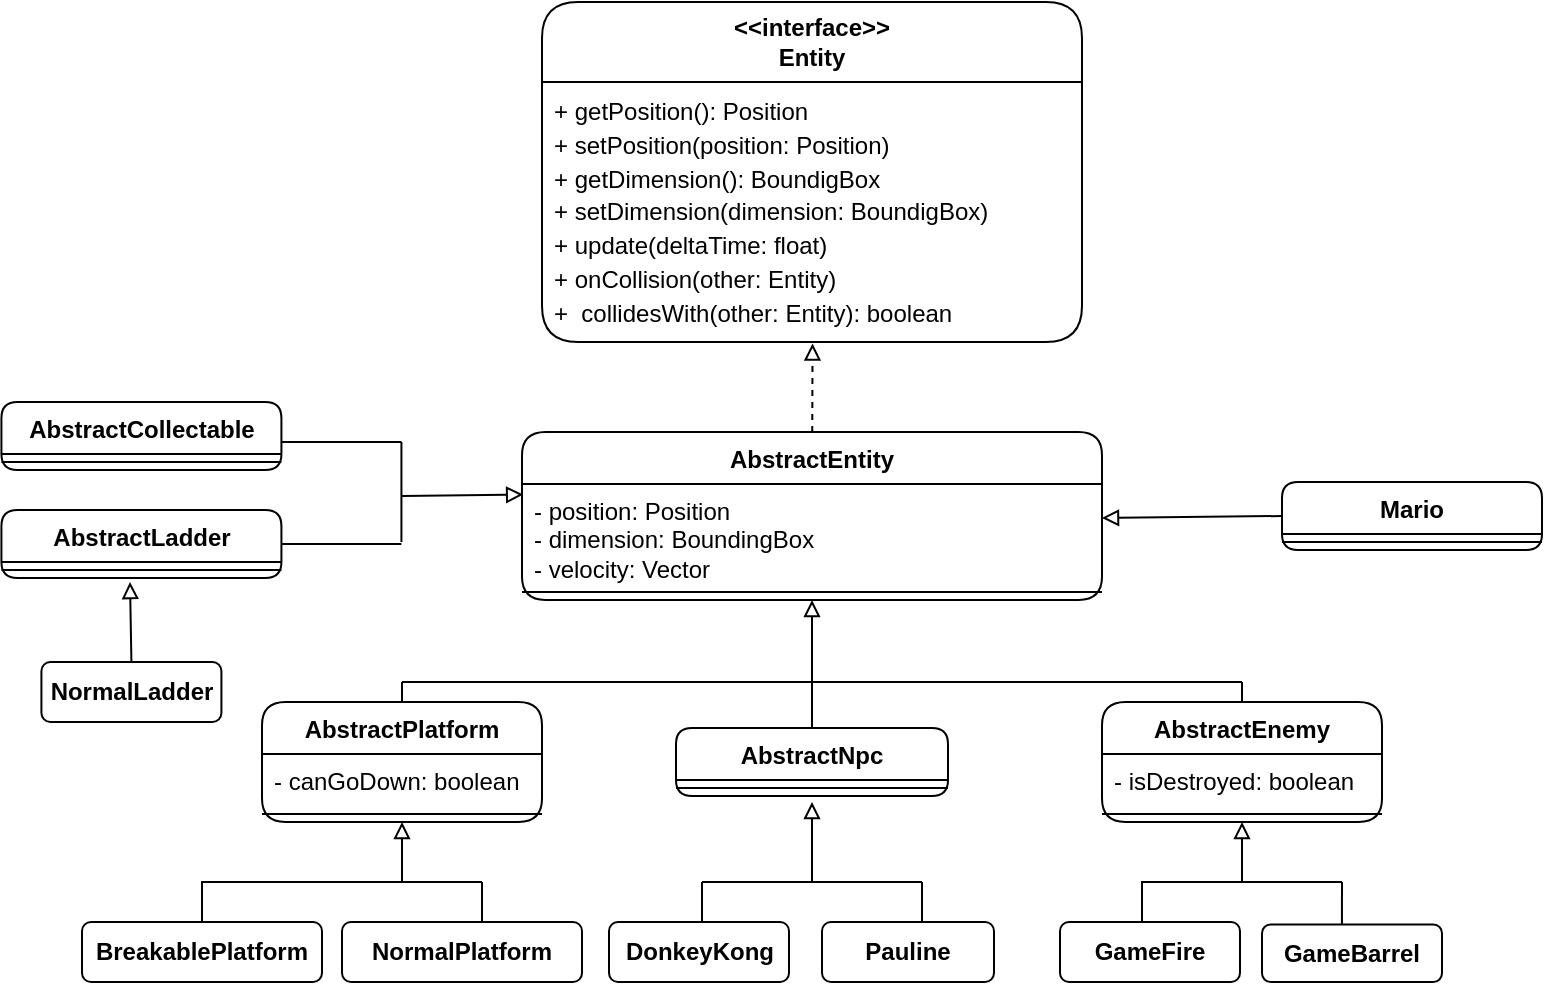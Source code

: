 <mxfile version="28.0.4">
  <diagram name="Pagina-1" id="3Gkn7SsFIYb0ILNbLmdK">
    <mxGraphModel dx="795" dy="438" grid="1" gridSize="10" guides="1" tooltips="1" connect="1" arrows="1" fold="1" page="1" pageScale="1" pageWidth="827" pageHeight="1169" math="0" shadow="0">
      <root>
        <mxCell id="0" />
        <mxCell id="1" parent="0" />
        <mxCell id="lYfuaX99gXlzCmM3e0-U-5" value="&lt;b&gt;&amp;lt;&amp;lt;interface&amp;gt;&amp;gt;&lt;/b&gt;&lt;div&gt;&lt;b&gt;Entity&lt;/b&gt;&lt;/div&gt;" style="swimlane;fontStyle=0;childLayout=stackLayout;horizontal=1;startSize=40;fillColor=none;horizontalStack=0;resizeParent=1;resizeParentMax=0;resizeLast=0;collapsible=1;marginBottom=0;whiteSpace=wrap;html=1;rounded=1;" parent="1" vertex="1">
          <mxGeometry x="290" width="270" height="170" as="geometry" />
        </mxCell>
        <mxCell id="lYfuaX99gXlzCmM3e0-U-8" value="&lt;div style=&quot;line-height: 140%;&quot;&gt;&lt;div&gt;+ getPosition(): Position&lt;/div&gt;&lt;div&gt;+ setPosition(position: Position)&lt;/div&gt;&lt;div&gt;+ getDimension(): BoundigBox&lt;/div&gt;&lt;div&gt;+ setDimension(dimension: BoundigBox)&lt;/div&gt;&lt;div&gt;+ update(deltaTime: float)&lt;/div&gt;&lt;div&gt;+ onCollision(other: Entity)&lt;/div&gt;&lt;div&gt;+&amp;nbsp; collidesWith(other: Entity): boolean&lt;/div&gt;&lt;/div&gt;" style="text;strokeColor=none;fillColor=none;align=left;verticalAlign=top;spacingLeft=4;spacingRight=4;overflow=hidden;rotatable=0;points=[[0,0.5],[1,0.5]];portConstraint=eastwest;whiteSpace=wrap;html=1;" parent="lYfuaX99gXlzCmM3e0-U-5" vertex="1">
          <mxGeometry y="40" width="270" height="130" as="geometry" />
        </mxCell>
        <mxCell id="lYfuaX99gXlzCmM3e0-U-14" value="AbstractCollectable" style="swimlane;fontStyle=1;align=center;verticalAlign=top;childLayout=stackLayout;horizontal=1;startSize=26;horizontalStack=0;resizeParent=1;resizeParentMax=0;resizeLast=0;collapsible=1;marginBottom=0;whiteSpace=wrap;html=1;rounded=1;" parent="1" vertex="1">
          <mxGeometry x="19.71" y="200" width="140" height="34" as="geometry" />
        </mxCell>
        <mxCell id="lYfuaX99gXlzCmM3e0-U-16" value="" style="line;strokeWidth=1;fillColor=none;align=left;verticalAlign=middle;spacingTop=-1;spacingLeft=3;spacingRight=3;rotatable=0;labelPosition=right;points=[];portConstraint=eastwest;strokeColor=inherit;" parent="lYfuaX99gXlzCmM3e0-U-14" vertex="1">
          <mxGeometry y="26" width="140" height="8" as="geometry" />
        </mxCell>
        <mxCell id="lYfuaX99gXlzCmM3e0-U-18" value="AbstractLadder" style="swimlane;fontStyle=1;align=center;verticalAlign=top;childLayout=stackLayout;horizontal=1;startSize=26;horizontalStack=0;resizeParent=1;resizeParentMax=0;resizeLast=0;collapsible=1;marginBottom=0;whiteSpace=wrap;html=1;rounded=1;" parent="1" vertex="1">
          <mxGeometry x="19.71" y="254" width="140" height="34" as="geometry" />
        </mxCell>
        <mxCell id="lYfuaX99gXlzCmM3e0-U-20" value="" style="line;strokeWidth=1;fillColor=none;align=left;verticalAlign=middle;spacingTop=-1;spacingLeft=3;spacingRight=3;rotatable=0;labelPosition=right;points=[];portConstraint=eastwest;strokeColor=inherit;" parent="lYfuaX99gXlzCmM3e0-U-18" vertex="1">
          <mxGeometry y="26" width="140" height="8" as="geometry" />
        </mxCell>
        <mxCell id="lYfuaX99gXlzCmM3e0-U-22" value="AbstractPlatform" style="swimlane;fontStyle=1;align=center;verticalAlign=top;childLayout=stackLayout;horizontal=1;startSize=26;horizontalStack=0;resizeParent=1;resizeParentMax=0;resizeLast=0;collapsible=1;marginBottom=0;whiteSpace=wrap;html=1;rounded=1;" parent="1" vertex="1">
          <mxGeometry x="150" y="350" width="140" height="60" as="geometry" />
        </mxCell>
        <mxCell id="lYfuaX99gXlzCmM3e0-U-23" value="- canGoDown: boolean" style="text;strokeColor=none;fillColor=none;align=left;verticalAlign=top;spacingLeft=4;spacingRight=4;overflow=hidden;rotatable=0;points=[[0,0.5],[1,0.5]];portConstraint=eastwest;whiteSpace=wrap;html=1;" parent="lYfuaX99gXlzCmM3e0-U-22" vertex="1">
          <mxGeometry y="26" width="140" height="26" as="geometry" />
        </mxCell>
        <mxCell id="lYfuaX99gXlzCmM3e0-U-24" value="" style="line;strokeWidth=1;fillColor=none;align=left;verticalAlign=middle;spacingTop=-1;spacingLeft=3;spacingRight=3;rotatable=0;labelPosition=right;points=[];portConstraint=eastwest;strokeColor=inherit;" parent="lYfuaX99gXlzCmM3e0-U-22" vertex="1">
          <mxGeometry y="52" width="140" height="8" as="geometry" />
        </mxCell>
        <mxCell id="lYfuaX99gXlzCmM3e0-U-30" value="AbstractNpc&lt;div&gt;&lt;br&gt;&lt;/div&gt;" style="swimlane;fontStyle=1;align=center;verticalAlign=top;childLayout=stackLayout;horizontal=1;startSize=26;horizontalStack=0;resizeParent=1;resizeParentMax=0;resizeLast=0;collapsible=1;marginBottom=0;whiteSpace=wrap;html=1;rounded=1;" parent="1" vertex="1">
          <mxGeometry x="357" y="363" width="136" height="34" as="geometry" />
        </mxCell>
        <mxCell id="lYfuaX99gXlzCmM3e0-U-32" value="" style="line;strokeWidth=1;fillColor=none;align=left;verticalAlign=middle;spacingTop=-1;spacingLeft=3;spacingRight=3;rotatable=0;labelPosition=right;points=[];portConstraint=eastwest;strokeColor=inherit;" parent="lYfuaX99gXlzCmM3e0-U-30" vertex="1">
          <mxGeometry y="26" width="136" height="8" as="geometry" />
        </mxCell>
        <mxCell id="lYfuaX99gXlzCmM3e0-U-34" value="AbstractEnemy" style="swimlane;fontStyle=1;align=center;verticalAlign=top;childLayout=stackLayout;horizontal=1;startSize=26;horizontalStack=0;resizeParent=1;resizeParentMax=0;resizeLast=0;collapsible=1;marginBottom=0;whiteSpace=wrap;html=1;rounded=1;" parent="1" vertex="1">
          <mxGeometry x="570" y="350" width="140" height="60" as="geometry" />
        </mxCell>
        <mxCell id="lYfuaX99gXlzCmM3e0-U-35" value="- isDestroyed: boolean" style="text;strokeColor=none;fillColor=none;align=left;verticalAlign=top;spacingLeft=4;spacingRight=4;overflow=hidden;rotatable=0;points=[[0,0.5],[1,0.5]];portConstraint=eastwest;whiteSpace=wrap;html=1;" parent="lYfuaX99gXlzCmM3e0-U-34" vertex="1">
          <mxGeometry y="26" width="140" height="26" as="geometry" />
        </mxCell>
        <mxCell id="lYfuaX99gXlzCmM3e0-U-36" value="" style="line;strokeWidth=1;fillColor=none;align=left;verticalAlign=middle;spacingTop=-1;spacingLeft=3;spacingRight=3;rotatable=0;labelPosition=right;points=[];portConstraint=eastwest;strokeColor=inherit;" parent="lYfuaX99gXlzCmM3e0-U-34" vertex="1">
          <mxGeometry y="52" width="140" height="8" as="geometry" />
        </mxCell>
        <mxCell id="lYfuaX99gXlzCmM3e0-U-38" value="&lt;b&gt;GameBarrel&lt;/b&gt;" style="html=1;whiteSpace=wrap;rounded=1;" parent="1" vertex="1">
          <mxGeometry x="650" y="461.25" width="90" height="28.75" as="geometry" />
        </mxCell>
        <mxCell id="lYfuaX99gXlzCmM3e0-U-39" value="&lt;b&gt;GameFire&lt;/b&gt;" style="html=1;whiteSpace=wrap;rounded=1;" parent="1" vertex="1">
          <mxGeometry x="549" y="460" width="90" height="30" as="geometry" />
        </mxCell>
        <mxCell id="lYfuaX99gXlzCmM3e0-U-40" value="&lt;b&gt;Pauline&lt;/b&gt;" style="html=1;whiteSpace=wrap;rounded=1;" parent="1" vertex="1">
          <mxGeometry x="430" y="460" width="86" height="30" as="geometry" />
        </mxCell>
        <mxCell id="lYfuaX99gXlzCmM3e0-U-41" value="&lt;b&gt;BreakablePlatform&lt;/b&gt;" style="html=1;whiteSpace=wrap;rounded=1;" parent="1" vertex="1">
          <mxGeometry x="60" y="460" width="120" height="30" as="geometry" />
        </mxCell>
        <mxCell id="lYfuaX99gXlzCmM3e0-U-42" value="&lt;b&gt;NormalPlatform&lt;/b&gt;" style="html=1;whiteSpace=wrap;rounded=1;" parent="1" vertex="1">
          <mxGeometry x="190" y="460" width="120" height="30" as="geometry" />
        </mxCell>
        <mxCell id="lYfuaX99gXlzCmM3e0-U-43" value="&lt;b&gt;DonkeyKong&lt;/b&gt;" style="html=1;whiteSpace=wrap;rounded=1;" parent="1" vertex="1">
          <mxGeometry x="323.5" y="460" width="90" height="30" as="geometry" />
        </mxCell>
        <mxCell id="lYfuaX99gXlzCmM3e0-U-44" value="&lt;b&gt;NormalLadder&lt;/b&gt;" style="html=1;whiteSpace=wrap;rounded=1;" parent="1" vertex="1">
          <mxGeometry x="39.71" y="330" width="90" height="30" as="geometry" />
        </mxCell>
        <mxCell id="lYfuaX99gXlzCmM3e0-U-46" value="Mario" style="swimlane;fontStyle=1;align=center;verticalAlign=top;childLayout=stackLayout;horizontal=1;startSize=26;horizontalStack=0;resizeParent=1;resizeParentMax=0;resizeLast=0;collapsible=1;marginBottom=0;whiteSpace=wrap;html=1;rounded=1;" parent="1" vertex="1">
          <mxGeometry x="660" y="240" width="130" height="34" as="geometry" />
        </mxCell>
        <mxCell id="lYfuaX99gXlzCmM3e0-U-48" value="" style="line;strokeWidth=1;fillColor=none;align=left;verticalAlign=middle;spacingTop=-1;spacingLeft=3;spacingRight=3;rotatable=0;labelPosition=right;points=[];portConstraint=eastwest;strokeColor=inherit;" parent="lYfuaX99gXlzCmM3e0-U-46" vertex="1">
          <mxGeometry y="26" width="130" height="8" as="geometry" />
        </mxCell>
        <mxCell id="lYfuaX99gXlzCmM3e0-U-50" value="" style="endArrow=block;html=1;rounded=0;dashed=1;endFill=0;entryX=0.501;entryY=1.006;entryDx=0;entryDy=0;entryPerimeter=0;" parent="1" source="lYfuaX99gXlzCmM3e0-U-1" target="lYfuaX99gXlzCmM3e0-U-8" edge="1">
          <mxGeometry width="50" height="50" relative="1" as="geometry">
            <mxPoint x="430" y="240" as="sourcePoint" />
            <mxPoint x="430" y="170" as="targetPoint" />
          </mxGeometry>
        </mxCell>
        <mxCell id="lYfuaX99gXlzCmM3e0-U-54" value="" style="endArrow=none;html=1;rounded=0;exitX=1;exitY=0.5;exitDx=0;exitDy=0;" parent="1" source="lYfuaX99gXlzCmM3e0-U-18" edge="1">
          <mxGeometry width="50" height="50" relative="1" as="geometry">
            <mxPoint x="419.71" y="280" as="sourcePoint" />
            <mxPoint x="219.71" y="271" as="targetPoint" />
          </mxGeometry>
        </mxCell>
        <mxCell id="lYfuaX99gXlzCmM3e0-U-55" value="" style="endArrow=none;html=1;rounded=0;" parent="1" edge="1">
          <mxGeometry width="50" height="50" relative="1" as="geometry">
            <mxPoint x="159.71" y="220" as="sourcePoint" />
            <mxPoint x="219.71" y="220" as="targetPoint" />
          </mxGeometry>
        </mxCell>
        <mxCell id="lYfuaX99gXlzCmM3e0-U-56" value="" style="endArrow=none;html=1;rounded=0;" parent="1" edge="1">
          <mxGeometry width="50" height="50" relative="1" as="geometry">
            <mxPoint x="219.71" y="220" as="sourcePoint" />
            <mxPoint x="219.71" y="270" as="targetPoint" />
          </mxGeometry>
        </mxCell>
        <mxCell id="lYfuaX99gXlzCmM3e0-U-57" value="" style="endArrow=block;html=1;rounded=0;entryX=0.002;entryY=0.106;entryDx=0;entryDy=0;entryPerimeter=0;endFill=0;" parent="1" target="lYfuaX99gXlzCmM3e0-U-2" edge="1">
          <mxGeometry width="50" height="50" relative="1" as="geometry">
            <mxPoint x="219.71" y="247" as="sourcePoint" />
            <mxPoint x="280.0" y="220.25" as="targetPoint" />
          </mxGeometry>
        </mxCell>
        <mxCell id="lYfuaX99gXlzCmM3e0-U-58" value="" style="endArrow=block;html=1;rounded=0;exitX=0.5;exitY=0;exitDx=0;exitDy=0;endFill=0;" parent="1" source="lYfuaX99gXlzCmM3e0-U-44" edge="1">
          <mxGeometry width="50" height="50" relative="1" as="geometry">
            <mxPoint x="419.71" y="280" as="sourcePoint" />
            <mxPoint x="84" y="290" as="targetPoint" />
          </mxGeometry>
        </mxCell>
        <mxCell id="lYfuaX99gXlzCmM3e0-U-64" value="" style="endArrow=none;html=1;rounded=0;" parent="1" edge="1">
          <mxGeometry width="50" height="50" relative="1" as="geometry">
            <mxPoint x="220" y="340" as="sourcePoint" />
            <mxPoint x="640" y="340" as="targetPoint" />
          </mxGeometry>
        </mxCell>
        <mxCell id="lYfuaX99gXlzCmM3e0-U-65" value="" style="endArrow=none;html=1;rounded=0;entryX=0.5;entryY=0;entryDx=0;entryDy=0;" parent="1" target="lYfuaX99gXlzCmM3e0-U-22" edge="1">
          <mxGeometry width="50" height="50" relative="1" as="geometry">
            <mxPoint x="220" y="340" as="sourcePoint" />
            <mxPoint x="219.71" y="310" as="targetPoint" />
          </mxGeometry>
        </mxCell>
        <mxCell id="lYfuaX99gXlzCmM3e0-U-66" value="" style="endArrow=none;html=1;rounded=0;exitX=0.5;exitY=0;exitDx=0;exitDy=0;" parent="1" source="lYfuaX99gXlzCmM3e0-U-34" edge="1">
          <mxGeometry width="50" height="50" relative="1" as="geometry">
            <mxPoint x="640" y="380" as="sourcePoint" />
            <mxPoint x="640" y="340" as="targetPoint" />
          </mxGeometry>
        </mxCell>
        <mxCell id="lYfuaX99gXlzCmM3e0-U-67" value="" style="endArrow=block;html=1;rounded=0;entryX=0.5;entryY=1;entryDx=0;entryDy=0;endFill=0;" parent="1" target="lYfuaX99gXlzCmM3e0-U-1" edge="1">
          <mxGeometry width="50" height="50" relative="1" as="geometry">
            <mxPoint x="425" y="340" as="sourcePoint" />
            <mxPoint x="470" y="360" as="targetPoint" />
          </mxGeometry>
        </mxCell>
        <mxCell id="lYfuaX99gXlzCmM3e0-U-70" value="" style="endArrow=none;html=1;rounded=0;" parent="1" edge="1">
          <mxGeometry width="50" height="50" relative="1" as="geometry">
            <mxPoint x="370" y="440" as="sourcePoint" />
            <mxPoint x="480" y="440" as="targetPoint" />
          </mxGeometry>
        </mxCell>
        <mxCell id="lYfuaX99gXlzCmM3e0-U-72" value="" style="endArrow=block;html=1;rounded=0;endFill=0;" parent="1" edge="1">
          <mxGeometry width="50" height="50" relative="1" as="geometry">
            <mxPoint x="425" y="440" as="sourcePoint" />
            <mxPoint x="425" y="400" as="targetPoint" />
          </mxGeometry>
        </mxCell>
        <mxCell id="lYfuaX99gXlzCmM3e0-U-73" value="" style="endArrow=none;html=1;rounded=0;" parent="1" edge="1">
          <mxGeometry width="50" height="50" relative="1" as="geometry">
            <mxPoint x="370" y="460" as="sourcePoint" />
            <mxPoint x="370" y="440" as="targetPoint" />
          </mxGeometry>
        </mxCell>
        <mxCell id="lYfuaX99gXlzCmM3e0-U-74" value="" style="endArrow=none;html=1;rounded=0;" parent="1" edge="1">
          <mxGeometry width="50" height="50" relative="1" as="geometry">
            <mxPoint x="480" y="440" as="sourcePoint" />
            <mxPoint x="480" y="460" as="targetPoint" />
          </mxGeometry>
        </mxCell>
        <mxCell id="lYfuaX99gXlzCmM3e0-U-76" value="" style="endArrow=none;html=1;rounded=0;exitX=0.5;exitY=0;exitDx=0;exitDy=0;" parent="1" source="lYfuaX99gXlzCmM3e0-U-41" edge="1">
          <mxGeometry width="50" height="50" relative="1" as="geometry">
            <mxPoint x="420" y="330" as="sourcePoint" />
            <mxPoint x="260" y="440" as="targetPoint" />
            <Array as="points">
              <mxPoint x="120" y="440" />
            </Array>
          </mxGeometry>
        </mxCell>
        <mxCell id="lYfuaX99gXlzCmM3e0-U-77" value="" style="endArrow=none;html=1;rounded=0;" parent="1" edge="1">
          <mxGeometry width="50" height="50" relative="1" as="geometry">
            <mxPoint x="260" y="440" as="sourcePoint" />
            <mxPoint x="260" y="460" as="targetPoint" />
          </mxGeometry>
        </mxCell>
        <mxCell id="lYfuaX99gXlzCmM3e0-U-78" value="" style="endArrow=block;html=1;rounded=0;entryX=0.5;entryY=1;entryDx=0;entryDy=0;endFill=0;" parent="1" target="lYfuaX99gXlzCmM3e0-U-22" edge="1">
          <mxGeometry width="50" height="50" relative="1" as="geometry">
            <mxPoint x="220" y="440" as="sourcePoint" />
            <mxPoint x="470" y="280" as="targetPoint" />
          </mxGeometry>
        </mxCell>
        <mxCell id="lYfuaX99gXlzCmM3e0-U-79" value="" style="endArrow=none;html=1;rounded=0;" parent="1" edge="1">
          <mxGeometry width="50" height="50" relative="1" as="geometry">
            <mxPoint x="590" y="460" as="sourcePoint" />
            <mxPoint x="690" y="440" as="targetPoint" />
            <Array as="points">
              <mxPoint x="590" y="440" />
            </Array>
          </mxGeometry>
        </mxCell>
        <mxCell id="lYfuaX99gXlzCmM3e0-U-81" value="" style="endArrow=none;html=1;rounded=0;entryX=0.444;entryY=0;entryDx=0;entryDy=0;entryPerimeter=0;" parent="1" target="lYfuaX99gXlzCmM3e0-U-38" edge="1">
          <mxGeometry width="50" height="50" relative="1" as="geometry">
            <mxPoint x="690" y="440" as="sourcePoint" />
            <mxPoint x="720" y="460" as="targetPoint" />
            <Array as="points">
              <mxPoint x="690" y="440" />
            </Array>
          </mxGeometry>
        </mxCell>
        <mxCell id="lYfuaX99gXlzCmM3e0-U-82" value="" style="endArrow=block;html=1;rounded=0;entryX=0.5;entryY=1;entryDx=0;entryDy=0;endFill=0;" parent="1" target="lYfuaX99gXlzCmM3e0-U-34" edge="1">
          <mxGeometry width="50" height="50" relative="1" as="geometry">
            <mxPoint x="640" y="440" as="sourcePoint" />
            <mxPoint x="480" y="290" as="targetPoint" />
          </mxGeometry>
        </mxCell>
        <mxCell id="lYfuaX99gXlzCmM3e0-U-83" value="" style="endArrow=block;html=1;rounded=0;exitX=0;exitY=0.5;exitDx=0;exitDy=0;endFill=0;entryX=1;entryY=0.34;entryDx=0;entryDy=0;entryPerimeter=0;" parent="1" source="lYfuaX99gXlzCmM3e0-U-46" target="lYfuaX99gXlzCmM3e0-U-2" edge="1">
          <mxGeometry width="50" height="50" relative="1" as="geometry">
            <mxPoint x="430" y="380" as="sourcePoint" />
            <mxPoint x="572" y="284" as="targetPoint" />
          </mxGeometry>
        </mxCell>
        <mxCell id="lYfuaX99gXlzCmM3e0-U-86" value="" style="endArrow=block;html=1;rounded=0;dashed=1;endFill=0;" parent="1" target="lYfuaX99gXlzCmM3e0-U-1" edge="1">
          <mxGeometry width="50" height="50" relative="1" as="geometry">
            <mxPoint x="430" y="240" as="sourcePoint" />
            <mxPoint x="430" y="170" as="targetPoint" />
          </mxGeometry>
        </mxCell>
        <mxCell id="lYfuaX99gXlzCmM3e0-U-1" value="AbstractEntity&lt;div&gt;&lt;br&gt;&lt;/div&gt;" style="swimlane;fontStyle=1;align=center;verticalAlign=top;childLayout=stackLayout;horizontal=1;startSize=26;horizontalStack=0;resizeParent=1;resizeParentMax=0;resizeLast=0;collapsible=1;marginBottom=0;whiteSpace=wrap;html=1;rounded=1;" parent="1" vertex="1">
          <mxGeometry x="280" y="215" width="290" height="84" as="geometry" />
        </mxCell>
        <mxCell id="lYfuaX99gXlzCmM3e0-U-2" value="- position: Position&lt;div&gt;- dimension: BoundingBox&lt;/div&gt;&lt;div&gt;- velocity: Vector&lt;/div&gt;" style="text;strokeColor=none;fillColor=none;align=left;verticalAlign=top;spacingLeft=4;spacingRight=4;overflow=hidden;rotatable=0;points=[[0,0.5],[1,0.5]];portConstraint=eastwest;whiteSpace=wrap;html=1;" parent="lYfuaX99gXlzCmM3e0-U-1" vertex="1">
          <mxGeometry y="26" width="290" height="50" as="geometry" />
        </mxCell>
        <mxCell id="lYfuaX99gXlzCmM3e0-U-3" value="" style="line;strokeWidth=1;fillColor=none;align=left;verticalAlign=middle;spacingTop=-1;spacingLeft=3;spacingRight=3;rotatable=0;labelPosition=right;points=[];portConstraint=eastwest;strokeColor=inherit;" parent="lYfuaX99gXlzCmM3e0-U-1" vertex="1">
          <mxGeometry y="76" width="290" height="8" as="geometry" />
        </mxCell>
        <mxCell id="lYfuaX99gXlzCmM3e0-U-87" value="" style="endArrow=none;html=1;rounded=0;exitX=0.5;exitY=0;exitDx=0;exitDy=0;" parent="1" source="lYfuaX99gXlzCmM3e0-U-30" edge="1">
          <mxGeometry width="50" height="50" relative="1" as="geometry">
            <mxPoint x="390" y="290" as="sourcePoint" />
            <mxPoint x="425" y="340" as="targetPoint" />
          </mxGeometry>
        </mxCell>
      </root>
    </mxGraphModel>
  </diagram>
</mxfile>
